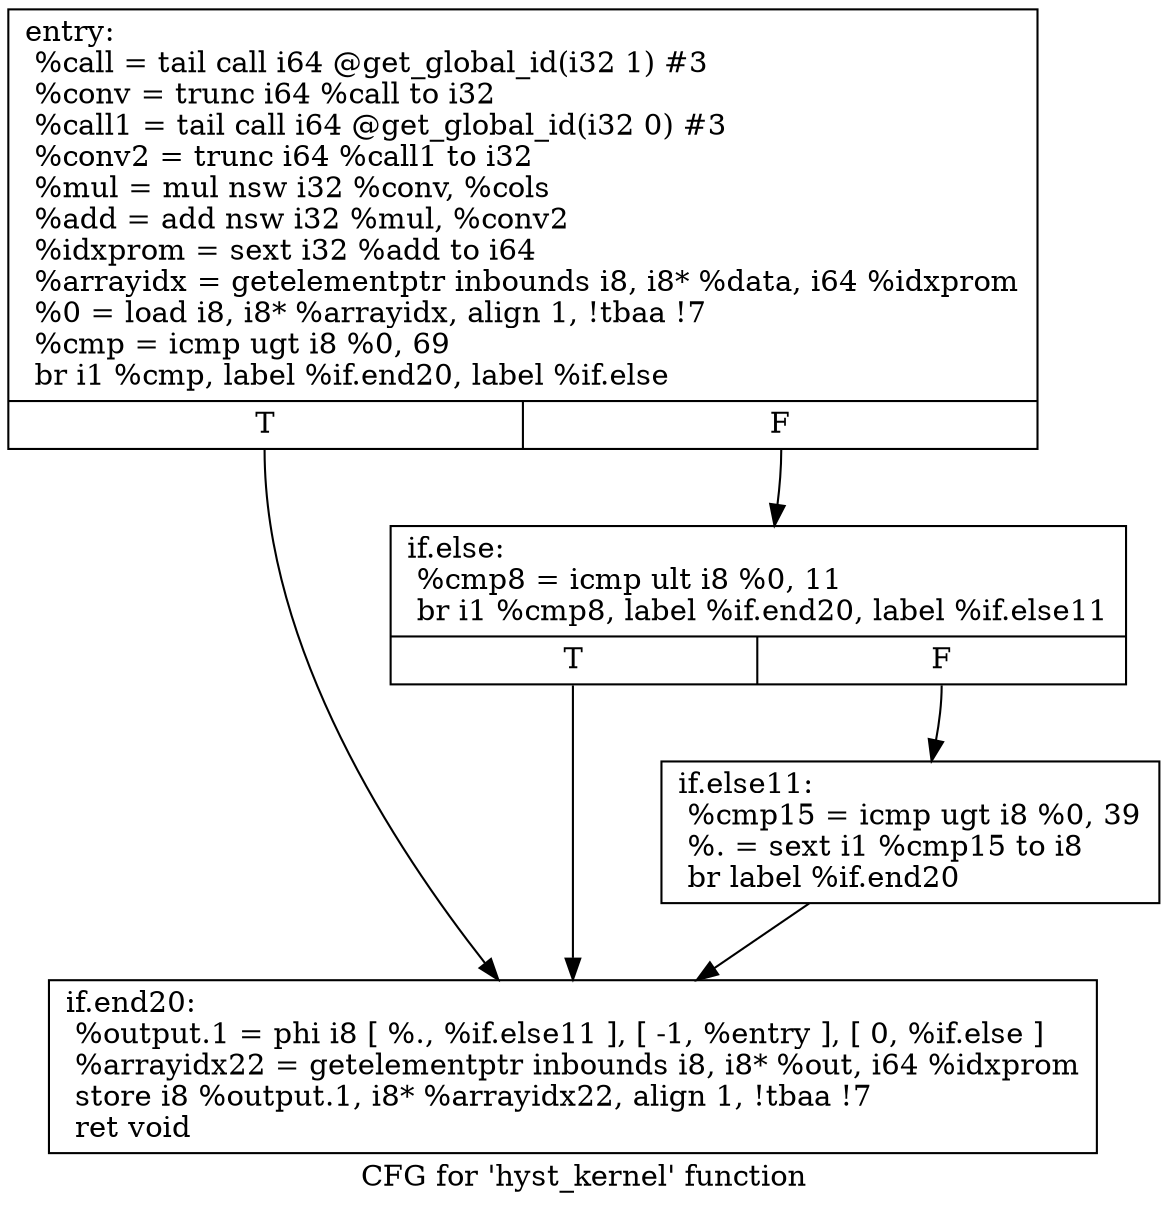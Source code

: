 digraph "CFG for 'hyst_kernel' function" {
	label="CFG for 'hyst_kernel' function";

	Node0x92ffc50 [shape=record,label="{entry:\l  %call = tail call i64 @get_global_id(i32 1) #3\l  %conv = trunc i64 %call to i32\l  %call1 = tail call i64 @get_global_id(i32 0) #3\l  %conv2 = trunc i64 %call1 to i32\l  %mul = mul nsw i32 %conv, %cols\l  %add = add nsw i32 %mul, %conv2\l  %idxprom = sext i32 %add to i64\l  %arrayidx = getelementptr inbounds i8, i8* %data, i64 %idxprom\l  %0 = load i8, i8* %arrayidx, align 1, !tbaa !7\l  %cmp = icmp ugt i8 %0, 69\l  br i1 %cmp, label %if.end20, label %if.else\l|{<s0>T|<s1>F}}"];
	Node0x92ffc50:s0 -> Node0x92ffb50;
	Node0x92ffc50:s1 -> Node0x9300b00;
	Node0x9300b00 [shape=record,label="{if.else:                                          \l  %cmp8 = icmp ult i8 %0, 11\l  br i1 %cmp8, label %if.end20, label %if.else11\l|{<s0>T|<s1>F}}"];
	Node0x9300b00:s0 -> Node0x92ffb50;
	Node0x9300b00:s1 -> Node0x9300d20;
	Node0x9300d20 [shape=record,label="{if.else11:                                        \l  %cmp15 = icmp ugt i8 %0, 39\l  %. = sext i1 %cmp15 to i8\l  br label %if.end20\l}"];
	Node0x9300d20 -> Node0x92ffb50;
	Node0x92ffb50 [shape=record,label="{if.end20:                                         \l  %output.1 = phi i8 [ %., %if.else11 ], [ -1, %entry ], [ 0, %if.else ]\l  %arrayidx22 = getelementptr inbounds i8, i8* %out, i64 %idxprom\l  store i8 %output.1, i8* %arrayidx22, align 1, !tbaa !7\l  ret void\l}"];
}
